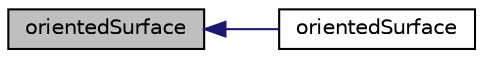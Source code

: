 digraph "orientedSurface"
{
  bgcolor="transparent";
  edge [fontname="Helvetica",fontsize="10",labelfontname="Helvetica",labelfontsize="10"];
  node [fontname="Helvetica",fontsize="10",shape=record];
  rankdir="LR";
  Node1 [label="orientedSurface",height=0.2,width=0.4,color="black", fillcolor="grey75", style="filled", fontcolor="black"];
  Node1 -> Node2 [dir="back",color="midnightblue",fontsize="10",style="solid",fontname="Helvetica"];
  Node2 [label="orientedSurface",height=0.2,width=0.4,color="black",URL="$a01760.html#ab46229a5ca47d8b74e8861ed6d757e54",tooltip="Construct from triSurface and sample point which is either. "];
}

